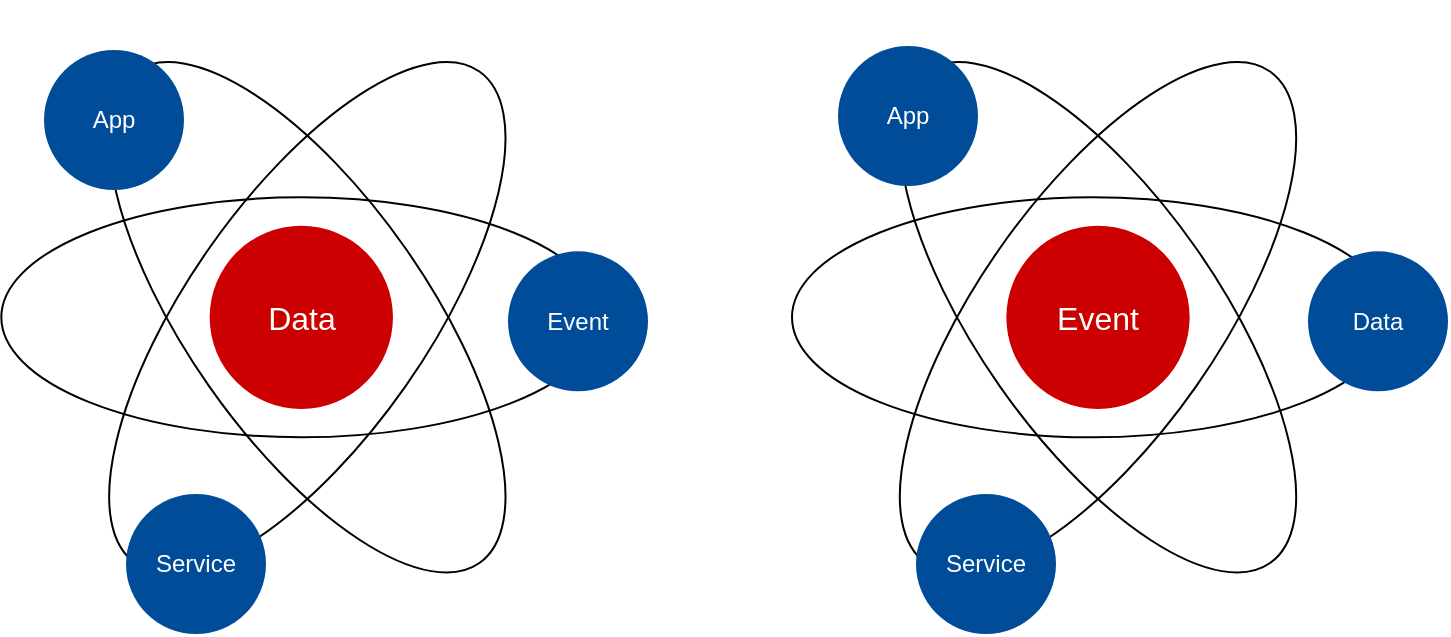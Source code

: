 <mxfile scale="1" border="10">
    <diagram id="R1OjCu5fYYFUvinBPA5V" name="Page-1">
        <mxGraphModel dx="961" dy="790" grid="1" gridSize="10" guides="1" tooltips="1" connect="1" arrows="1" fold="1" page="1" pageScale="1" pageWidth="1100" pageHeight="850" background="#FFFFFF" math="0" shadow="0">
            <root>
                <mxCell id="0"/>
                <mxCell id="1" parent="0"/>
                <mxCell id="22" value="" style="ellipse;whiteSpace=wrap;html=1;fillColor=none;strokeColor=#000000;" vertex="1" parent="1">
                    <mxGeometry x="470" y="251.65" width="300" height="120" as="geometry"/>
                </mxCell>
                <mxCell id="23" value="" style="ellipse;whiteSpace=wrap;html=1;fillColor=none;strokeColor=#000000;rotation=-55;" vertex="1" parent="1">
                    <mxGeometry x="473" y="251.65" width="300" height="120" as="geometry"/>
                </mxCell>
                <mxCell id="24" value="" style="ellipse;whiteSpace=wrap;html=1;fillColor=none;strokeColor=#000000;rotation=-125;" vertex="1" parent="1">
                    <mxGeometry x="473" y="251.65" width="300" height="120" as="geometry"/>
                </mxCell>
                <mxCell id="19" value="" style="ellipse;whiteSpace=wrap;html=1;fillColor=none;strokeColor=#000000;" vertex="1" parent="1">
                    <mxGeometry x="74.66" y="251.65" width="300" height="120" as="geometry"/>
                </mxCell>
                <mxCell id="20" value="" style="ellipse;whiteSpace=wrap;html=1;fillColor=none;strokeColor=#000000;rotation=-55;" vertex="1" parent="1">
                    <mxGeometry x="77.66" y="251.65" width="300" height="120" as="geometry"/>
                </mxCell>
                <mxCell id="21" value="" style="ellipse;whiteSpace=wrap;html=1;fillColor=none;strokeColor=#000000;rotation=-125;" vertex="1" parent="1">
                    <mxGeometry x="77.66" y="251.65" width="300" height="120" as="geometry"/>
                </mxCell>
                <mxCell id="6" value="App" style="ellipse;whiteSpace=wrap;html=1;aspect=fixed;fillColor=#004C99;strokeColor=none;fontColor=#FFFFFF;" parent="1" vertex="1">
                    <mxGeometry x="96" y="178" width="70" height="70" as="geometry"/>
                </mxCell>
                <mxCell id="7" value="Service" style="ellipse;whiteSpace=wrap;html=1;aspect=fixed;fillColor=#004C99;strokeColor=none;fontColor=#FFFFFF;" parent="1" vertex="1">
                    <mxGeometry x="137" y="400" width="70" height="70" as="geometry"/>
                </mxCell>
                <mxCell id="8" value="Event" style="ellipse;whiteSpace=wrap;html=1;aspect=fixed;fillColor=#004C99;strokeColor=none;fontColor=#FFFFFF;" parent="1" vertex="1">
                    <mxGeometry x="328" y="278.65" width="70" height="70" as="geometry"/>
                </mxCell>
                <mxCell id="9" value="Data" style="ellipse;whiteSpace=wrap;html=1;aspect=fixed;fillColor=#CC0000;strokeColor=none;fontColor=#FFFFFF;fontSize=16;" parent="1" vertex="1">
                    <mxGeometry x="178.83" y="265.83" width="91.65" height="91.65" as="geometry"/>
                </mxCell>
                <mxCell id="13" value="App" style="ellipse;whiteSpace=wrap;html=1;aspect=fixed;fillColor=#004C99;strokeColor=none;fontColor=#FFFFFF;" parent="1" vertex="1">
                    <mxGeometry x="493" y="176" width="70" height="70" as="geometry"/>
                </mxCell>
                <mxCell id="14" value="Service" style="ellipse;whiteSpace=wrap;html=1;aspect=fixed;fillColor=#004C99;strokeColor=none;fontColor=#FFFFFF;" parent="1" vertex="1">
                    <mxGeometry x="532" y="400" width="70" height="70" as="geometry"/>
                </mxCell>
                <mxCell id="15" value="Data" style="ellipse;whiteSpace=wrap;html=1;aspect=fixed;fillColor=#004C99;strokeColor=none;fontColor=#FFFFFF;" parent="1" vertex="1">
                    <mxGeometry x="728" y="278.65" width="70" height="70" as="geometry"/>
                </mxCell>
                <mxCell id="16" value="&lt;font style=&quot;font-size: 16px&quot;&gt;Event&lt;/font&gt;" style="ellipse;whiteSpace=wrap;html=1;aspect=fixed;fillColor=#CC0000;strokeColor=none;fontColor=#FFFFFF;" parent="1" vertex="1">
                    <mxGeometry x="577.17" y="265.83" width="91.65" height="91.65" as="geometry"/>
                </mxCell>
            </root>
        </mxGraphModel>
    </diagram>
</mxfile>